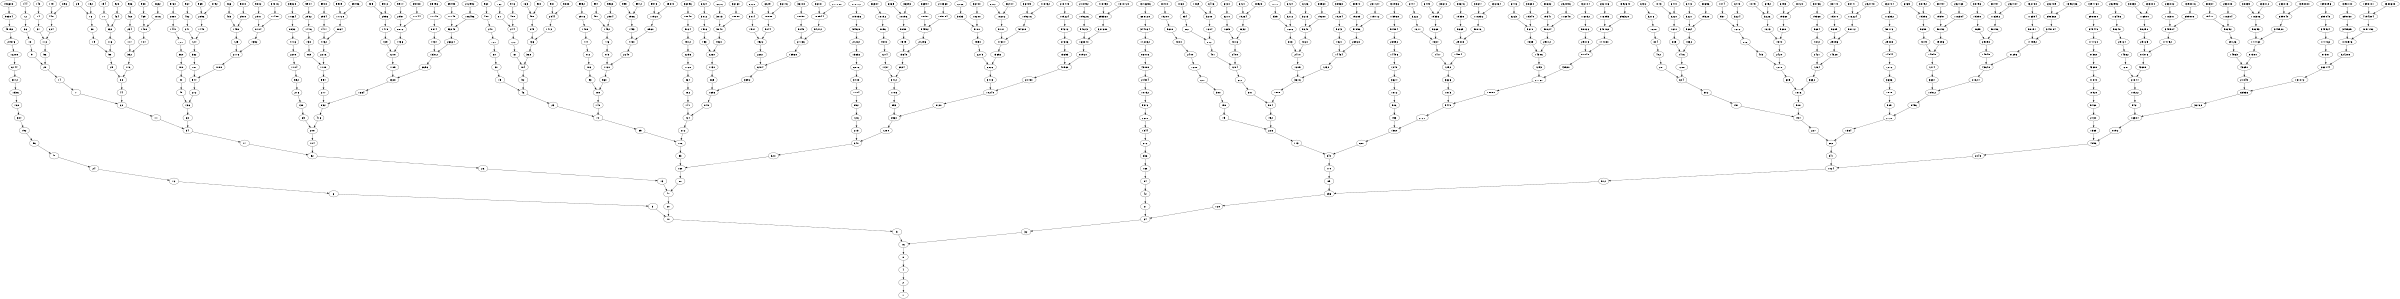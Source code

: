 digraph G {
    size="16,16";
    root=8;
    splines=true;
    2 -> 1;
    4 -> 2;
    8 -> 4;
    16 -> 8;
    5 -> 16;
    32 -> 16;
    64 -> 32;
    10 -> 5;
    21 -> 64;
    128 -> 64;
    3 -> 10;
    20 -> 10;
    256 -> 128;
    6 -> 3;
    40 -> 20;
    42 -> 21;
    85 -> 256;
    512 -> 256;
    13 -> 40;
    80 -> 40;
    84 -> 42;
    12 -> 6;
    1024 -> 512;
    24 -> 12;
    26 -> 13;
    160 -> 80;
    168 -> 84;
    170 -> 85;
    341 -> 1024;
    2048 -> 1024;
    53 -> 160;
    320 -> 160;
    336 -> 168;
    340 -> 170;
    48 -> 24;
    52 -> 26;
    4096 -> 2048;
    640 -> 320;
    672 -> 336;
    96 -> 48;
    113 -> 340;
    680 -> 340;
    106 -> 53;
    682 -> 341;
    17 -> 52;
    104 -> 52;
    1365 -> 4096;
    8192 -> 4096;
    192 -> 96;
    213 -> 640;
    1280 -> 640;
    1344 -> 672;
    1360 -> 680;
    208 -> 104;
    35 -> 106;
    212 -> 106;
    227 -> 682;
    1364 -> 682;
    226 -> 113;
    34 -> 17;
    16384 -> 8192;
    2560 -> 1280;
    384 -> 192;
    2688 -> 1344;
    70 -> 35;
    454 -> 227;
    75 -> 226;
    452 -> 226;
    11 -> 34;
    68 -> 34;
    453 -> 1360;
    2720 -> 1360;
    69 -> 208;
    416 -> 208;
    424 -> 212;
    426 -> 213;
    2730 -> 1365;
    2728 -> 1364;
    5461 -> 16384;
    32768 -> 16384;
    853 -> 2560;
    5120 -> 2560;
    5376 -> 2688;
    768 -> 384;
    904 -> 452;
    136 -> 68;
    23 -> 70;
    140 -> 70;
    151 -> 454;
    908 -> 454;
    906 -> 453;
    5440 -> 2720;
    138 -> 69;
    150 -> 75;
    22 -> 11;
    141 -> 424;
    848 -> 424;
    832 -> 416;
    852 -> 426;
    5460 -> 2730;
    909 -> 2728;
    5456 -> 2728;
    65536 -> 32768;
    10240 -> 5120;
    10752 -> 5376;
    1536 -> 768;
    301 -> 904;
    1808 -> 904;
    45 -> 136;
    272 -> 136;
    1812 -> 906;
    276 -> 138;
    280 -> 140;
    1816 -> 908;
    282 -> 141;
    1818 -> 909;
    300 -> 150;
    46 -> 23;
    302 -> 151;
    7 -> 22;
    44 -> 22;
    1813 -> 5440;
    10880 -> 5440;
    277 -> 832;
    1664 -> 832;
    1696 -> 848;
    10912 -> 5456;
    1704 -> 852;
    1706 -> 853;
    10922 -> 5461;
    10920 -> 5460;
    21845 -> 65536;
    131072 -> 65536;
    3413 -> 10240;
    20480 -> 10240;
    21504 -> 10752;
    3072 -> 1536;
    21760 -> 10880;
    3328 -> 1664;
    14 -> 7;
    3616 -> 1808;
    544 -> 272;
    3624 -> 1812;
    552 -> 276;
    3626 -> 1813;
    554 -> 277;
    605 -> 1816;
    3632 -> 1816;
    93 -> 280;
    560 -> 280;
    564 -> 282;
    3636 -> 1818;
    565 -> 1696;
    3392 -> 1696;
    3637 -> 10912;
    21824 -> 10912;
    3408 -> 1704;
    21840 -> 10920;
    3412 -> 1706;
    21844 -> 10922;
    600 -> 300;
    602 -> 301;
    90 -> 45;
    15 -> 46;
    92 -> 46;
    604 -> 302;
    88 -> 44;
    262144 -> 131072;
    40960 -> 20480;
    43008 -> 21504;
    6144 -> 3072;
    7253 -> 21760;
    43520 -> 21760;
    1109 -> 3328;
    6656 -> 3328;
    28 -> 14;
    30 -> 15;
    1205 -> 3616;
    7232 -> 3616;
    181 -> 544;
    1088 -> 544;
    7248 -> 3624;
    1104 -> 552;
    7252 -> 3626;
    1108 -> 554;
    7264 -> 3632;
    1120 -> 560;
    1128 -> 564;
    7272 -> 3636;
    1130 -> 565;
    7274 -> 3637;
    6784 -> 3392;
    43648 -> 21824;
    6816 -> 3408;
    43680 -> 21840;
    1137 -> 3412;
    6824 -> 3412;
    6826 -> 3413;
    43690 -> 21845;
    7281 -> 21844;
    43688 -> 21844;
    1200 -> 600;
    29 -> 88;
    176 -> 88;
    1204 -> 602;
    180 -> 90;
    184 -> 92;
    186 -> 93;
    1210 -> 605;
    201 -> 604;
    1208 -> 604;
    87381 -> 262144;
    524288 -> 262144;
    13653 -> 40960;
    81920 -> 40960;
    86016 -> 43008;
    12288 -> 6144;
    87040 -> 43520;
    13312 -> 6656;
    2261 -> 6784;
    13568 -> 6784;
    14549 -> 43648;
    87296 -> 43648;
    9 -> 28;
    56 -> 28;
    58 -> 29;
    60 -> 30;
    13632 -> 6816;
    87360 -> 43680;
    13648 -> 6824;
    87376 -> 43688;
    2275 -> 6826;
    13652 -> 6826;
    14563 -> 43690;
    87380 -> 43690;
    2400 -> 1200;
    352 -> 176;
    401 -> 1204;
    2408 -> 1204;
    2410 -> 1205;
    362 -> 181;
    360 -> 180;
    61 -> 184;
    368 -> 184;
    2416 -> 1208;
    372 -> 186;
    403 -> 1210;
    2420 -> 1210;
    14464 -> 7232;
    2176 -> 1088;
    402 -> 201;
    14496 -> 7248;
    2208 -> 1104;
    2417 -> 7252;
    14504 -> 7252;
    14506 -> 7253;
    2218 -> 1109;
    369 -> 1108;
    2216 -> 1108;
    2421 -> 7264;
    14528 -> 7264;
    373 -> 1120;
    2240 -> 1120;
    2256 -> 1128;
    14544 -> 7272;
    2260 -> 1130;
    14548 -> 7274;
    2274 -> 1137;
    14562 -> 7281;
    1048576 -> 524288;
    163840 -> 81920;
    172032 -> 86016;
    24576 -> 12288;
    29013 -> 87040;
    174080 -> 87040;
    4437 -> 13312;
    26624 -> 13312;
    27136 -> 13568;
    174592 -> 87296;
    4821 -> 14464;
    28928 -> 14464;
    18 -> 9;
    802 -> 401;
    804 -> 402;
    806 -> 403;
    28992 -> 14496;
    4416 -> 2208;
    29008 -> 14504;
    4432 -> 2216;
    4835 -> 14506;
    29012 -> 14506;
    739 -> 2218;
    4436 -> 2218;
    112 -> 56;
    19 -> 58;
    116 -> 58;
    120 -> 60;
    122 -> 61;
    27264 -> 13632;
    174720 -> 87360;
    29056 -> 14528;
    4480 -> 2240;
    725 -> 2176;
    4352 -> 2176;
    4549 -> 13648;
    27296 -> 13648;
    29125 -> 87376;
    174752 -> 87376;
    4512 -> 2256;
    29088 -> 14544;
    27304 -> 13652;
    27306 -> 13653;
    174762 -> 87381;
    4522 -> 2261;
    29098 -> 14549;
    174760 -> 87380;
    753 -> 2260;
    4520 -> 2260;
    4849 -> 14548;
    29096 -> 14548;
    4800 -> 2400;
    117 -> 352;
    704 -> 352;
    4548 -> 2274;
    4550 -> 2275;
    29126 -> 14563;
    29124 -> 14562;
    4816 -> 2408;
    720 -> 360;
    803 -> 2410;
    4820 -> 2410;
    724 -> 362;
    736 -> 368;
    805 -> 2416;
    4832 -> 2416;
    4834 -> 2417;
    738 -> 369;
    744 -> 372;
    4840 -> 2420;
    4842 -> 2421;
    746 -> 373;
    349525 -> 1048576;
    2097152 -> 1048576;
    54613 -> 163840;
    327680 -> 163840;
    344064 -> 172032;
    49152 -> 24576;
    348160 -> 174080;
    53248 -> 26624;
    9045 -> 27136;
    54272 -> 27136;
    58197 -> 174592;
    349184 -> 174592;
    57856 -> 28928;
    54528 -> 27264;
    8704 -> 4352;
    9685 -> 29056;
    58112 -> 29056;
    1493 -> 4480;
    8960 -> 4480;
    36 -> 18;
    38 -> 19;
    54592 -> 27296;
    349504 -> 174752;
    267 -> 802;
    1604 -> 802;
    9024 -> 4512;
    1608 -> 804;
    58176 -> 29088;
    1612 -> 806;
    1606 -> 803;
    9101 -> 27304;
    54608 -> 27304;
    58253 -> 174760;
    349520 -> 174760;
    54612 -> 27306;
    349524 -> 174762;
    1507 -> 4522;
    9044 -> 4522;
    9699 -> 29098;
    58196 -> 29098;
    9040 -> 4520;
    58192 -> 29096;
    1610 -> 805;
    57984 -> 28992;
    8832 -> 4416;
    9600 -> 4800;
    1408 -> 704;
    9096 -> 4548;
    9098 -> 4549;
    58250 -> 29125;
    9100 -> 4550;
    58252 -> 29126;
    58248 -> 29124;
    9669 -> 29008;
    58016 -> 29008;
    1477 -> 4432;
    8864 -> 4432;
    1605 -> 4816;
    9632 -> 4816;
    1440 -> 720;
    58024 -> 29012;
    58026 -> 29013;
    8874 -> 4437;
    9642 -> 4821;
    8872 -> 4436;
    349440 -> 174720;
    1450 -> 725;
    9640 -> 4820;
    241 -> 724;
    1448 -> 724;
    245 -> 736;
    1472 -> 736;
    9664 -> 4832;
    1611 -> 4834;
    9668 -> 4834;
    9670 -> 4835;
    1478 -> 739;
    1476 -> 738;
    1488 -> 744;
    1613 -> 4840;
    9680 -> 4840;
    9684 -> 4842;
    1492 -> 746;
    37 -> 112;
    224 -> 112;
    1506 -> 753;
    9698 -> 4849;
    232 -> 116;
    234 -> 117;
    240 -> 120;
    244 -> 122;
    4194304 -> 2097152;
    655360 -> 327680;
    688128 -> 344064;
    98304 -> 49152;
    116053 -> 348160;
    696320 -> 348160;
    17749 -> 53248;
    106496 -> 53248;
    108544 -> 54272;
    698368 -> 349184;
    19285 -> 57856;
    115712 -> 57856;
    2901 -> 8704;
    17408 -> 8704;
    72 -> 36;
    74 -> 37;
    76 -> 38;
    3208 -> 1604;
    3210 -> 1605;
    535 -> 1606;
    3212 -> 1606;
    3216 -> 1608;
    3220 -> 1610;
    3222 -> 1611;
    537 -> 1612;
    3224 -> 1612;
    3226 -> 1613;
    115968 -> 57984;
    17664 -> 8832;
    116032 -> 58016;
    17728 -> 8864;
    19341 -> 58024;
    116048 -> 58024;
    2957 -> 8872;
    17744 -> 8872;
    116052 -> 58026;
    17748 -> 8874;
    448 -> 224;
    77 -> 232;
    464 -> 232;
    468 -> 234;
    480 -> 240;
    482 -> 241;
    81 -> 244;
    488 -> 244;
    490 -> 245;
    109056 -> 54528;
    17920 -> 8960;
    116224 -> 58112;
    698880 -> 349440;
    534 -> 267;
    18197 -> 54592;
    109184 -> 54592;
    116501 -> 349504;
    699008 -> 349504;
    18048 -> 9024;
    116352 -> 58176;
    109216 -> 54608;
    699040 -> 349520;
    3013 -> 9040;
    18080 -> 9040;
    19397 -> 58192;
    116384 -> 58192;
    109224 -> 54612;
    109226 -> 54613;
    699050 -> 349525;
    18090 -> 9045;
    116394 -> 58197;
    699048 -> 349524;
    18088 -> 9044;
    116392 -> 58196;
    19200 -> 9600;
    469 -> 1408;
    2816 -> 1408;
    18192 -> 9096;
    116496 -> 58248;
    18196 -> 9098;
    116500 -> 58250;
    3033 -> 9100;
    18200 -> 9100;
    18202 -> 9101;
    116506 -> 58253;
    19417 -> 58252;
    116504 -> 58252;
    19264 -> 9632;
    2880 -> 1440;
    3213 -> 9640;
    19280 -> 9640;
    2896 -> 1448;
    19284 -> 9642;
    483 -> 1450;
    2900 -> 1450;
    2944 -> 1472;
    3221 -> 9664;
    19328 -> 9664;
    19336 -> 9668;
    19338 -> 9669;
    2954 -> 1477;
    3223 -> 9670;
    19340 -> 9670;
    2956 -> 1478;
    2952 -> 1476;
    2976 -> 1488;
    19360 -> 9680;
    19368 -> 9684;
    19370 -> 9685;
    2986 -> 1493;
    497 -> 1492;
    2984 -> 1492;
    3012 -> 1506;
    3014 -> 1507;
    19398 -> 9699;
    19396 -> 9698;
    1398101 -> 4194304;
    8388608 -> 4194304;
    218453 -> 655360;
    1310720 -> 655360;
    196608 -> 98304;
    1376256 -> 688128;
    1392640 -> 696320;
    212992 -> 106496;
    36181 -> 108544;
    217088 -> 108544;
    232789 -> 698368;
    1396736 -> 698368;
    231424 -> 115712;
    34816 -> 17408;
    1068 -> 534;
    1070 -> 535;
    1074 -> 537;
    5973 -> 17920;
    35840 -> 17920;
    38741 -> 116224;
    232448 -> 116224;
    144 -> 72;
    148 -> 74;
    25 -> 76;
    152 -> 76;
    154 -> 77;
    162 -> 81;
    36096 -> 18048;
    232704 -> 116352;
    218368 -> 109184;
    1398016 -> 699008;
    1069 -> 3208;
    6416 -> 3208;
    6420 -> 3210;
    6424 -> 3212;
    6426 -> 3213;
    6432 -> 3216;
    1073 -> 3220;
    6440 -> 3220;
    6442 -> 3221;
    6444 -> 3222;
    6446 -> 3223;
    6448 -> 3224;
    1075 -> 3226;
    6452 -> 3226;
    36405 -> 109216;
    218432 -> 109216;
    233013 -> 699040;
    1398080 -> 699040;
    36160 -> 18080;
    232768 -> 116384;
    218448 -> 109224;
    1398096 -> 699048;
    218452 -> 109226;
    1398100 -> 699050;
    36180 -> 18090;
    232788 -> 116394;
    6029 -> 18088;
    36176 -> 18088;
    38797 -> 116392;
    232784 -> 116392;
    38560 -> 19280;
    965 -> 2896;
    5792 -> 2896;
    231936 -> 115968;
    35328 -> 17664;
    38400 -> 19200;
    5632 -> 2816;
    36384 -> 18192;
    232992 -> 116496;
    6065 -> 18196;
    36392 -> 18196;
    36394 -> 18197;
    233002 -> 116501;
    38833 -> 116500;
    233000 -> 116500;
    36400 -> 18200;
    233008 -> 116504;
    6067 -> 18202;
    36404 -> 18202;
    38835 -> 116506;
    233012 -> 116506;
    38677 -> 116032;
    232064 -> 116032;
    5909 -> 17728;
    35456 -> 17728;
    6421 -> 19264;
    38528 -> 19264;
    5760 -> 2880;
    232096 -> 116048;
    218112 -> 109056;
    1397760 -> 698880;
    35488 -> 17744;
    232104 -> 116052;
    232106 -> 116053;
    35498 -> 17749;
    38570 -> 19285;
    5802 -> 2901;
    35496 -> 17748;
    38568 -> 19284;
    5800 -> 2900;
    981 -> 2944;
    5888 -> 2944;
    38656 -> 19328;
    6445 -> 19336;
    38672 -> 19336;
    5904 -> 2952;
    38676 -> 19338;
    5908 -> 2954;
    38680 -> 19340;
    38682 -> 19341;
    5914 -> 2957;
    985 -> 2956;
    5912 -> 2956;
    5952 -> 2976;
    6453 -> 19360;
    38720 -> 19360;
    38736 -> 19368;
    5968 -> 2984;
    38740 -> 19370;
    995 -> 2986;
    5972 -> 2986;
    149 -> 448;
    896 -> 448;
    6024 -> 3012;
    6026 -> 3013;
    38794 -> 19397;
    6028 -> 3014;
    38796 -> 19398;
    6465 -> 19396;
    38792 -> 19396;
    928 -> 464;
    936 -> 468;
    938 -> 469;
    6066 -> 3033;
    38834 -> 19417;
    960 -> 480;
    964 -> 482;
    966 -> 483;
    976 -> 488;
    163 -> 490;
    980 -> 490;
    994 -> 497;
}
